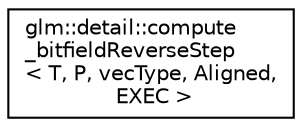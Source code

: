 digraph "Graphical Class Hierarchy"
{
 // LATEX_PDF_SIZE
  edge [fontname="Helvetica",fontsize="10",labelfontname="Helvetica",labelfontsize="10"];
  node [fontname="Helvetica",fontsize="10",shape=record];
  rankdir="LR";
  Node0 [label="glm::detail::compute\l_bitfieldReverseStep\l\< T, P, vecType, Aligned,\l EXEC \>",height=0.2,width=0.4,color="black", fillcolor="white", style="filled",URL="$structglm_1_1detail_1_1compute__bitfield_reverse_step.html",tooltip=" "];
}
